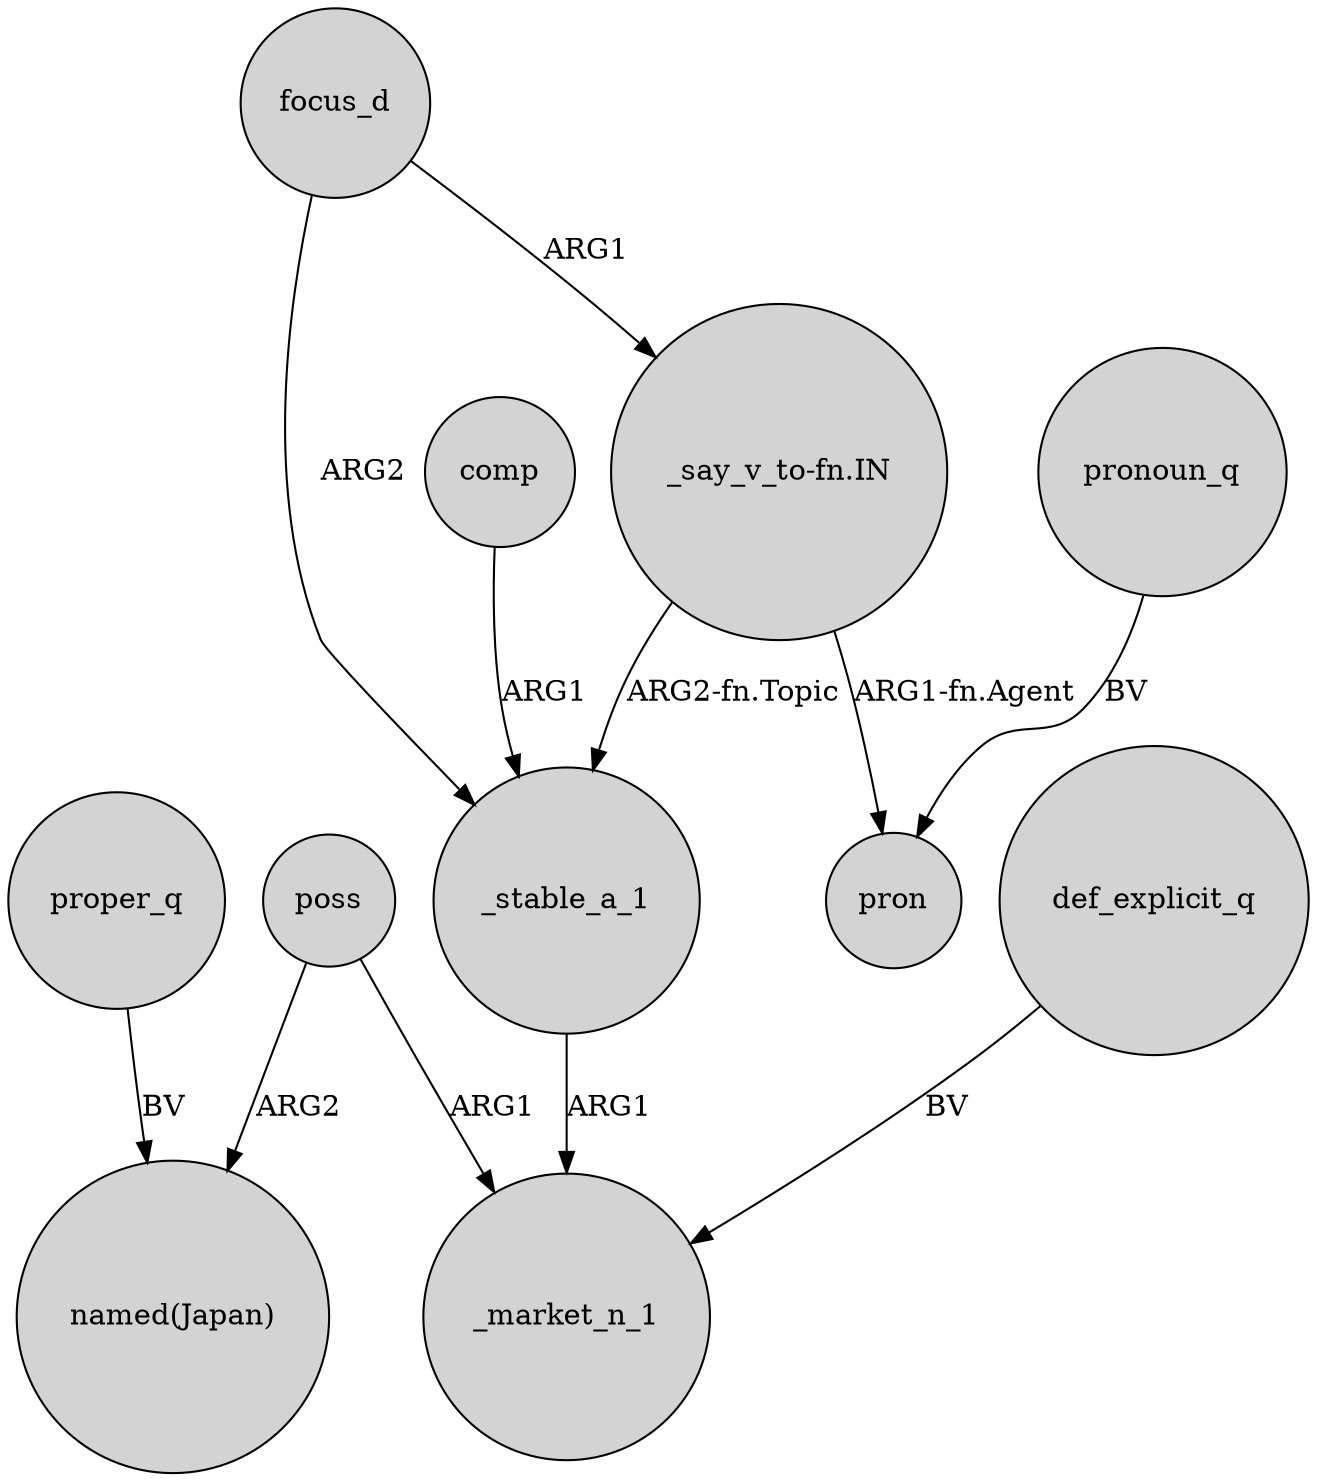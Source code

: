 digraph {
	node [shape=circle style=filled]
	poss -> "named(Japan)" [label=ARG2]
	def_explicit_q -> _market_n_1 [label=BV]
	pronoun_q -> pron [label=BV]
	"_say_v_to-fn.IN" -> _stable_a_1 [label="ARG2-fn.Topic"]
	proper_q -> "named(Japan)" [label=BV]
	_stable_a_1 -> _market_n_1 [label=ARG1]
	poss -> _market_n_1 [label=ARG1]
	comp -> _stable_a_1 [label=ARG1]
	focus_d -> "_say_v_to-fn.IN" [label=ARG1]
	"_say_v_to-fn.IN" -> pron [label="ARG1-fn.Agent"]
	focus_d -> _stable_a_1 [label=ARG2]
}
